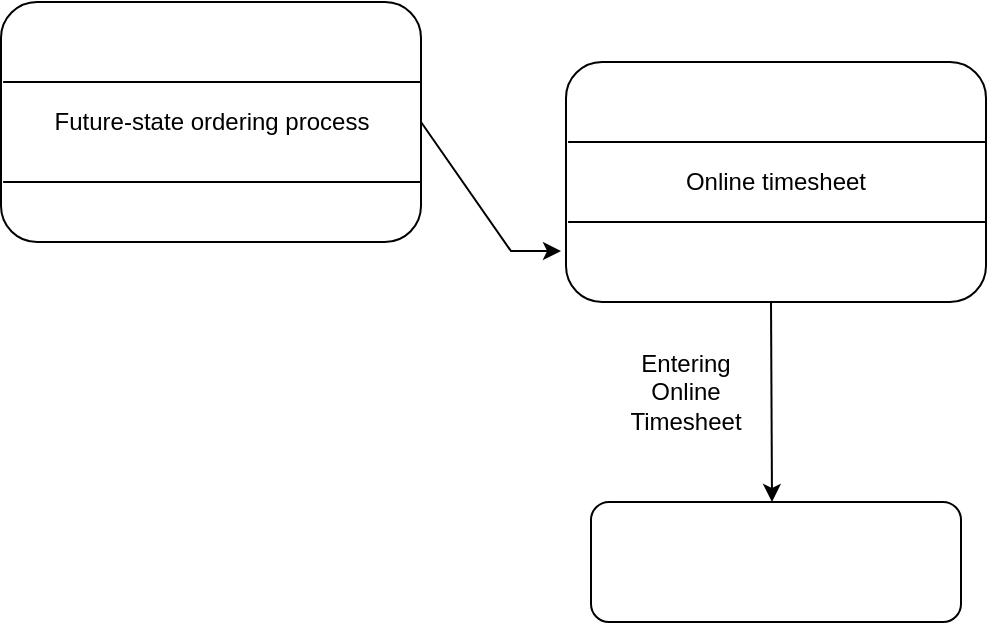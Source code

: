 <mxfile version="18.1.1" type="github">
  <diagram id="bfzW_d-6oRnT0RZYZXPe" name="Page-1">
    <mxGraphModel dx="2062" dy="1154" grid="1" gridSize="10" guides="1" tooltips="1" connect="1" arrows="1" fold="1" page="1" pageScale="1" pageWidth="850" pageHeight="1100" math="0" shadow="0">
      <root>
        <mxCell id="0" />
        <mxCell id="1" parent="0" />
        <mxCell id="C1VxZ8XKzOwLKLjluhn4-1" value="Future-state ordering process" style="rounded=1;whiteSpace=wrap;html=1;" parent="1" vertex="1">
          <mxGeometry x="597.5" y="310" width="210" height="120" as="geometry" />
        </mxCell>
        <mxCell id="C1VxZ8XKzOwLKLjluhn4-3" value="" style="endArrow=none;html=1;rounded=0;entryX=0.005;entryY=0.375;entryDx=0;entryDy=0;entryPerimeter=0;" parent="1" edge="1">
          <mxGeometry width="50" height="50" relative="1" as="geometry">
            <mxPoint x="807.5" y="400" as="sourcePoint" />
            <mxPoint x="598.55" y="400" as="targetPoint" />
          </mxGeometry>
        </mxCell>
        <mxCell id="C1VxZ8XKzOwLKLjluhn4-4" value="" style="endArrow=none;html=1;rounded=0;entryX=0.005;entryY=0.375;entryDx=0;entryDy=0;entryPerimeter=0;" parent="1" edge="1">
          <mxGeometry width="50" height="50" relative="1" as="geometry">
            <mxPoint x="807.5" y="350" as="sourcePoint" />
            <mxPoint x="598.55" y="350" as="targetPoint" />
          </mxGeometry>
        </mxCell>
        <mxCell id="CTv8oxXGDEYDJd2_GDpg-41" value="" style="endArrow=classic;html=1;rounded=0;entryX=0;entryY=0.576;entryDx=0;entryDy=0;exitX=1;exitY=0.5;exitDx=0;exitDy=0;entryPerimeter=0;" edge="1" parent="1" source="C1VxZ8XKzOwLKLjluhn4-1">
          <mxGeometry width="50" height="50" relative="1" as="geometry">
            <mxPoint x="807.5" y="434.54" as="sourcePoint" />
            <mxPoint x="877.5" y="434.56" as="targetPoint" />
            <Array as="points">
              <mxPoint x="852.5" y="434.54" />
            </Array>
          </mxGeometry>
        </mxCell>
        <mxCell id="CTv8oxXGDEYDJd2_GDpg-48" value="" style="endArrow=classic;html=1;rounded=0;exitX=0.5;exitY=1;exitDx=0;exitDy=0;" edge="1" parent="1">
          <mxGeometry width="50" height="50" relative="1" as="geometry">
            <mxPoint x="982.5" y="460" as="sourcePoint" />
            <mxPoint x="983" y="560" as="targetPoint" />
          </mxGeometry>
        </mxCell>
        <mxCell id="CTv8oxXGDEYDJd2_GDpg-50" value="Entering Online Timesheet" style="text;html=1;strokeColor=none;fillColor=none;align=center;verticalAlign=middle;whiteSpace=wrap;rounded=0;" vertex="1" parent="1">
          <mxGeometry x="910" y="490" width="60" height="30" as="geometry" />
        </mxCell>
        <mxCell id="CTv8oxXGDEYDJd2_GDpg-51" value="&lt;span style=&quot;&quot;&gt;Online timesheet&lt;/span&gt;" style="rounded=1;whiteSpace=wrap;html=1;" vertex="1" parent="1">
          <mxGeometry x="880" y="340" width="210" height="120" as="geometry" />
        </mxCell>
        <mxCell id="CTv8oxXGDEYDJd2_GDpg-52" value="" style="endArrow=none;html=1;rounded=0;entryX=0.005;entryY=0.375;entryDx=0;entryDy=0;entryPerimeter=0;" edge="1" parent="1">
          <mxGeometry width="50" height="50" relative="1" as="geometry">
            <mxPoint x="1090.0" y="420" as="sourcePoint" />
            <mxPoint x="881.05" y="420" as="targetPoint" />
          </mxGeometry>
        </mxCell>
        <mxCell id="CTv8oxXGDEYDJd2_GDpg-53" value="" style="endArrow=none;html=1;rounded=0;entryX=0.005;entryY=0.375;entryDx=0;entryDy=0;entryPerimeter=0;" edge="1" parent="1">
          <mxGeometry width="50" height="50" relative="1" as="geometry">
            <mxPoint x="1090.0" y="380" as="sourcePoint" />
            <mxPoint x="881.05" y="380" as="targetPoint" />
          </mxGeometry>
        </mxCell>
        <mxCell id="CTv8oxXGDEYDJd2_GDpg-54" value="" style="rounded=1;whiteSpace=wrap;html=1;" vertex="1" parent="1">
          <mxGeometry x="892.5" y="560" width="185" height="60" as="geometry" />
        </mxCell>
      </root>
    </mxGraphModel>
  </diagram>
</mxfile>
